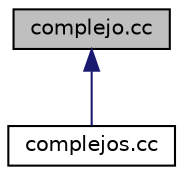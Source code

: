 digraph "complejo.cc"
{
 // LATEX_PDF_SIZE
  edge [fontname="Helvetica",fontsize="10",labelfontname="Helvetica",labelfontsize="10"];
  node [fontname="Helvetica",fontsize="10",shape=record];
  Node1 [label="complejo.cc",height=0.2,width=0.4,color="black", fillcolor="grey75", style="filled", fontcolor="black",tooltip="programa que inicializa dos objetos complejos e imprime en pantalla la suma y resta de estos"];
  Node1 -> Node2 [dir="back",color="midnightblue",fontsize="10",style="solid",fontname="Helvetica"];
  Node2 [label="complejos.cc",height=0.2,width=0.4,color="black", fillcolor="white", style="filled",URL="$complejos_8cc.html",tooltip="programa que inicializa dos objetos complejos e imprime en pantalla la suma y resta de estos"];
}
